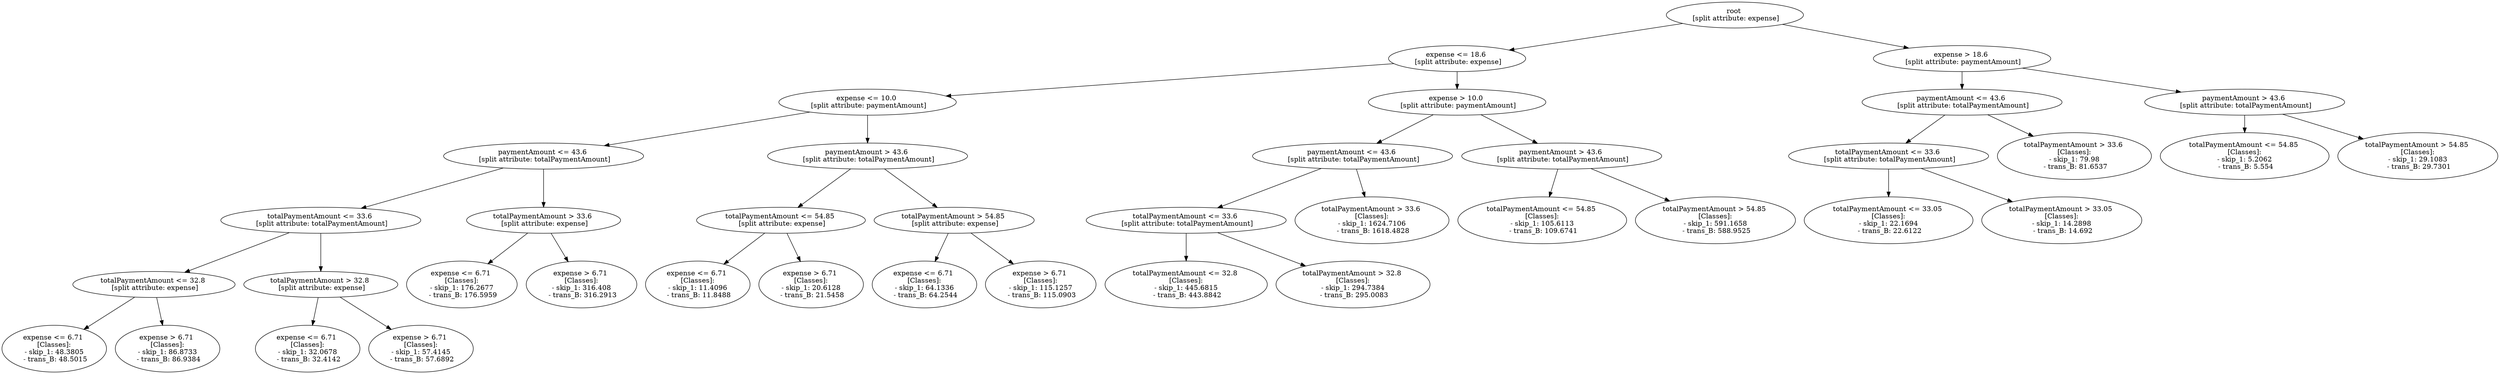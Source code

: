 // Road_Traffic_Fine_Management_Process-p_1-9
digraph "Road_Traffic_Fine_Management_Process-p_1-9" {
	"b51203cf-a817-4c94-8b96-f3d8f447bf51" [label="root 
 [split attribute: expense]"]
	"44376c28-a6ca-49ca-aacb-a02386f11292" [label="expense <= 18.6 
 [split attribute: expense]"]
	"b51203cf-a817-4c94-8b96-f3d8f447bf51" -> "44376c28-a6ca-49ca-aacb-a02386f11292"
	"ebc23158-934a-4522-8576-cd4e2beff82c" [label="expense <= 10.0 
 [split attribute: paymentAmount]"]
	"44376c28-a6ca-49ca-aacb-a02386f11292" -> "ebc23158-934a-4522-8576-cd4e2beff82c"
	"c3cb8e98-4118-43a6-8211-cb4828609585" [label="paymentAmount <= 43.6 
 [split attribute: totalPaymentAmount]"]
	"ebc23158-934a-4522-8576-cd4e2beff82c" -> "c3cb8e98-4118-43a6-8211-cb4828609585"
	"13108a1c-ce56-4b91-a56f-1236b660db85" [label="totalPaymentAmount <= 33.6 
 [split attribute: totalPaymentAmount]"]
	"c3cb8e98-4118-43a6-8211-cb4828609585" -> "13108a1c-ce56-4b91-a56f-1236b660db85"
	"4126ef22-7dcd-474e-857a-39da9a0eecab" [label="totalPaymentAmount <= 32.8 
 [split attribute: expense]"]
	"13108a1c-ce56-4b91-a56f-1236b660db85" -> "4126ef22-7dcd-474e-857a-39da9a0eecab"
	"ba588d05-07eb-42d4-af1c-777065842e0e" [label="expense <= 6.71 
 [Classes]: 
 - skip_1: 48.3805 
 - trans_B: 48.5015"]
	"4126ef22-7dcd-474e-857a-39da9a0eecab" -> "ba588d05-07eb-42d4-af1c-777065842e0e"
	"9e1e31fd-9052-45a0-a5e8-778f7850d346" [label="expense > 6.71 
 [Classes]: 
 - skip_1: 86.8733 
 - trans_B: 86.9384"]
	"4126ef22-7dcd-474e-857a-39da9a0eecab" -> "9e1e31fd-9052-45a0-a5e8-778f7850d346"
	"4f0a1395-6b4e-485d-8101-04edf7436ab6" [label="totalPaymentAmount > 32.8 
 [split attribute: expense]"]
	"13108a1c-ce56-4b91-a56f-1236b660db85" -> "4f0a1395-6b4e-485d-8101-04edf7436ab6"
	"570c5a55-dbf9-4799-9a31-d2d884ad1cf6" [label="expense <= 6.71 
 [Classes]: 
 - skip_1: 32.0678 
 - trans_B: 32.4142"]
	"4f0a1395-6b4e-485d-8101-04edf7436ab6" -> "570c5a55-dbf9-4799-9a31-d2d884ad1cf6"
	"df7671f3-4d50-40f8-9402-698c24aca8ef" [label="expense > 6.71 
 [Classes]: 
 - skip_1: 57.4145 
 - trans_B: 57.6892"]
	"4f0a1395-6b4e-485d-8101-04edf7436ab6" -> "df7671f3-4d50-40f8-9402-698c24aca8ef"
	"95771446-7e5e-407f-93a7-59f24b350767" [label="totalPaymentAmount > 33.6 
 [split attribute: expense]"]
	"c3cb8e98-4118-43a6-8211-cb4828609585" -> "95771446-7e5e-407f-93a7-59f24b350767"
	"3cecd408-0a2d-4e15-8699-f64ad0cab7df" [label="expense <= 6.71 
 [Classes]: 
 - skip_1: 176.2677 
 - trans_B: 176.5959"]
	"95771446-7e5e-407f-93a7-59f24b350767" -> "3cecd408-0a2d-4e15-8699-f64ad0cab7df"
	"3135793f-0b76-4500-98d3-adcc301d612c" [label="expense > 6.71 
 [Classes]: 
 - skip_1: 316.408 
 - trans_B: 316.2913"]
	"95771446-7e5e-407f-93a7-59f24b350767" -> "3135793f-0b76-4500-98d3-adcc301d612c"
	"c3657d62-36c8-476d-9237-61106686986a" [label="paymentAmount > 43.6 
 [split attribute: totalPaymentAmount]"]
	"ebc23158-934a-4522-8576-cd4e2beff82c" -> "c3657d62-36c8-476d-9237-61106686986a"
	"e98104e4-8171-4de4-9037-9e5a872ae6fb" [label="totalPaymentAmount <= 54.85 
 [split attribute: expense]"]
	"c3657d62-36c8-476d-9237-61106686986a" -> "e98104e4-8171-4de4-9037-9e5a872ae6fb"
	"c5f84a13-98ea-4fbd-acc1-6ce275b442b6" [label="expense <= 6.71 
 [Classes]: 
 - skip_1: 11.4096 
 - trans_B: 11.8488"]
	"e98104e4-8171-4de4-9037-9e5a872ae6fb" -> "c5f84a13-98ea-4fbd-acc1-6ce275b442b6"
	"fa71bb66-a9ec-40ee-bafa-d9a092b1b9bf" [label="expense > 6.71 
 [Classes]: 
 - skip_1: 20.6128 
 - trans_B: 21.5458"]
	"e98104e4-8171-4de4-9037-9e5a872ae6fb" -> "fa71bb66-a9ec-40ee-bafa-d9a092b1b9bf"
	"c13ad9be-846e-4863-a798-745ed6a27101" [label="totalPaymentAmount > 54.85 
 [split attribute: expense]"]
	"c3657d62-36c8-476d-9237-61106686986a" -> "c13ad9be-846e-4863-a798-745ed6a27101"
	"849b3ba0-e1aa-49fd-ab8f-4f490ff54df1" [label="expense <= 6.71 
 [Classes]: 
 - skip_1: 64.1336 
 - trans_B: 64.2544"]
	"c13ad9be-846e-4863-a798-745ed6a27101" -> "849b3ba0-e1aa-49fd-ab8f-4f490ff54df1"
	"147157a7-7350-4217-ad08-299d4564267b" [label="expense > 6.71 
 [Classes]: 
 - skip_1: 115.1257 
 - trans_B: 115.0903"]
	"c13ad9be-846e-4863-a798-745ed6a27101" -> "147157a7-7350-4217-ad08-299d4564267b"
	"187f89ca-9e3f-4cfb-b983-d524163ea664" [label="expense > 10.0 
 [split attribute: paymentAmount]"]
	"44376c28-a6ca-49ca-aacb-a02386f11292" -> "187f89ca-9e3f-4cfb-b983-d524163ea664"
	"19f432c8-6b36-4090-8213-cc730a1917df" [label="paymentAmount <= 43.6 
 [split attribute: totalPaymentAmount]"]
	"187f89ca-9e3f-4cfb-b983-d524163ea664" -> "19f432c8-6b36-4090-8213-cc730a1917df"
	"762ea8dd-aa21-4cd2-aa90-64e5d20b69d3" [label="totalPaymentAmount <= 33.6 
 [split attribute: totalPaymentAmount]"]
	"19f432c8-6b36-4090-8213-cc730a1917df" -> "762ea8dd-aa21-4cd2-aa90-64e5d20b69d3"
	"a1dcc242-4bfd-4ed7-b04a-b15ecd6eff4e" [label="totalPaymentAmount <= 32.8 
 [Classes]: 
 - skip_1: 445.6815 
 - trans_B: 443.8842"]
	"762ea8dd-aa21-4cd2-aa90-64e5d20b69d3" -> "a1dcc242-4bfd-4ed7-b04a-b15ecd6eff4e"
	"92b2567b-8318-4560-8e18-2db85afe278a" [label="totalPaymentAmount > 32.8 
 [Classes]: 
 - skip_1: 294.7384 
 - trans_B: 295.0083"]
	"762ea8dd-aa21-4cd2-aa90-64e5d20b69d3" -> "92b2567b-8318-4560-8e18-2db85afe278a"
	"133cbaa8-57fc-4893-97e2-f8483e1310e2" [label="totalPaymentAmount > 33.6 
 [Classes]: 
 - skip_1: 1624.7106 
 - trans_B: 1618.4828"]
	"19f432c8-6b36-4090-8213-cc730a1917df" -> "133cbaa8-57fc-4893-97e2-f8483e1310e2"
	"fa4600b3-24b9-487c-a8c3-683b53218ccf" [label="paymentAmount > 43.6 
 [split attribute: totalPaymentAmount]"]
	"187f89ca-9e3f-4cfb-b983-d524163ea664" -> "fa4600b3-24b9-487c-a8c3-683b53218ccf"
	"c224e40b-95f4-424c-bfad-aa800011b5a5" [label="totalPaymentAmount <= 54.85 
 [Classes]: 
 - skip_1: 105.6113 
 - trans_B: 109.6741"]
	"fa4600b3-24b9-487c-a8c3-683b53218ccf" -> "c224e40b-95f4-424c-bfad-aa800011b5a5"
	"a3131b30-da0d-4eb8-a10c-9d57b417b897" [label="totalPaymentAmount > 54.85 
 [Classes]: 
 - skip_1: 591.1658 
 - trans_B: 588.9525"]
	"fa4600b3-24b9-487c-a8c3-683b53218ccf" -> "a3131b30-da0d-4eb8-a10c-9d57b417b897"
	"e1158291-f4ed-45fa-9b65-4e73d75d9a52" [label="expense > 18.6 
 [split attribute: paymentAmount]"]
	"b51203cf-a817-4c94-8b96-f3d8f447bf51" -> "e1158291-f4ed-45fa-9b65-4e73d75d9a52"
	"fa0e19b1-9bb0-4488-96ad-dcf7947964c9" [label="paymentAmount <= 43.6 
 [split attribute: totalPaymentAmount]"]
	"e1158291-f4ed-45fa-9b65-4e73d75d9a52" -> "fa0e19b1-9bb0-4488-96ad-dcf7947964c9"
	"e6c43f04-a32a-4f59-99a4-73e764f75686" [label="totalPaymentAmount <= 33.6 
 [split attribute: totalPaymentAmount]"]
	"fa0e19b1-9bb0-4488-96ad-dcf7947964c9" -> "e6c43f04-a32a-4f59-99a4-73e764f75686"
	"814bcadf-d814-4b0f-9f8e-9c2b7e3dd42c" [label="totalPaymentAmount <= 33.05 
 [Classes]: 
 - skip_1: 22.1694 
 - trans_B: 22.6122"]
	"e6c43f04-a32a-4f59-99a4-73e764f75686" -> "814bcadf-d814-4b0f-9f8e-9c2b7e3dd42c"
	"8108240f-5746-43c3-b55f-ab38d71f2065" [label="totalPaymentAmount > 33.05 
 [Classes]: 
 - skip_1: 14.2898 
 - trans_B: 14.692"]
	"e6c43f04-a32a-4f59-99a4-73e764f75686" -> "8108240f-5746-43c3-b55f-ab38d71f2065"
	"df78896c-7ea4-4b40-9427-294fb9e36de8" [label="totalPaymentAmount > 33.6 
 [Classes]: 
 - skip_1: 79.98 
 - trans_B: 81.6537"]
	"fa0e19b1-9bb0-4488-96ad-dcf7947964c9" -> "df78896c-7ea4-4b40-9427-294fb9e36de8"
	"b5cfce8a-4222-46d9-aed9-650cc85433c6" [label="paymentAmount > 43.6 
 [split attribute: totalPaymentAmount]"]
	"e1158291-f4ed-45fa-9b65-4e73d75d9a52" -> "b5cfce8a-4222-46d9-aed9-650cc85433c6"
	"f1bf7d5c-d25f-49aa-bb92-43862f591d43" [label="totalPaymentAmount <= 54.85 
 [Classes]: 
 - skip_1: 5.2062 
 - trans_B: 5.554"]
	"b5cfce8a-4222-46d9-aed9-650cc85433c6" -> "f1bf7d5c-d25f-49aa-bb92-43862f591d43"
	"744d2e4c-4b37-4211-a697-0bcc4cea289b" [label="totalPaymentAmount > 54.85 
 [Classes]: 
 - skip_1: 29.1083 
 - trans_B: 29.7301"]
	"b5cfce8a-4222-46d9-aed9-650cc85433c6" -> "744d2e4c-4b37-4211-a697-0bcc4cea289b"
}
